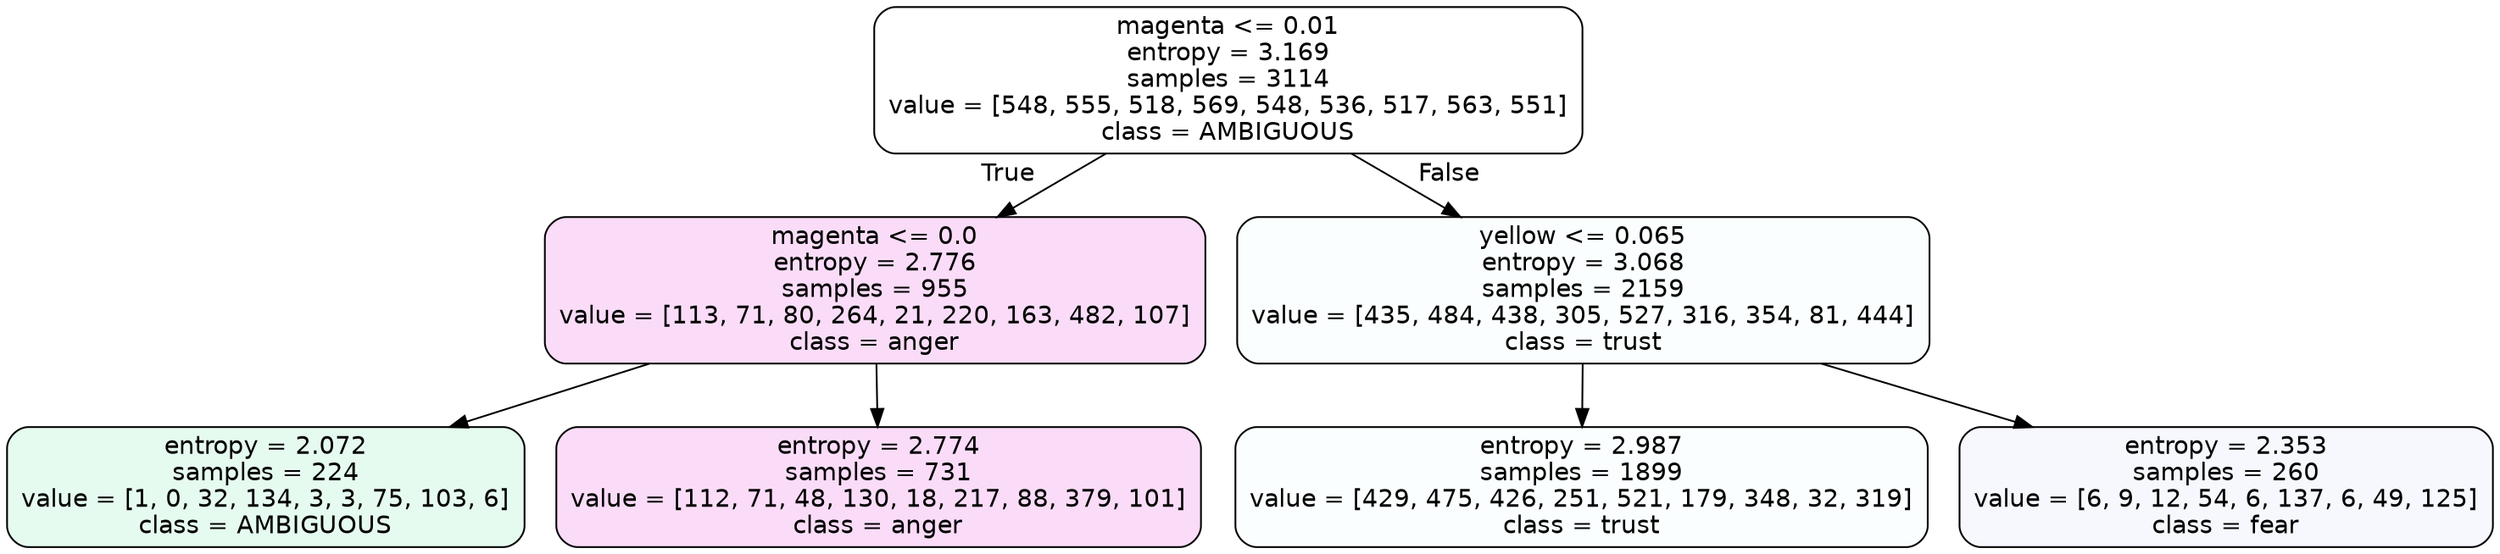 digraph Tree {
node [shape=box, style="filled, rounded", color="black", fontname=helvetica] ;
edge [fontname=helvetica] ;
0 [label="magenta <= 0.01\nentropy = 3.169\nsamples = 3114\nvalue = [548, 555, 518, 569, 548, 536, 517, 563, 551]\nclass = AMBIGUOUS", fillcolor="#39e58100"] ;
1 [label="magenta <= 0.0\nentropy = 2.776\nsamples = 955\nvalue = [113, 71, 80, 264, 21, 220, 163, 482, 107]\nclass = anger", fillcolor="#e539d72c"] ;
0 -> 1 [labeldistance=2.5, labelangle=45, headlabel="True"] ;
2 [label="entropy = 2.072\nsamples = 224\nvalue = [1, 0, 32, 134, 3, 3, 75, 103, 6]\nclass = AMBIGUOUS", fillcolor="#39e5811f"] ;
1 -> 2 ;
3 [label="entropy = 2.774\nsamples = 731\nvalue = [112, 71, 48, 130, 18, 217, 88, 379, 101]\nclass = anger", fillcolor="#e539d72c"] ;
1 -> 3 ;
4 [label="yellow <= 0.065\nentropy = 3.068\nsamples = 2159\nvalue = [435, 484, 438, 305, 527, 316, 354, 81, 444]\nclass = trust", fillcolor="#39d7e504"] ;
0 -> 4 [labeldistance=2.5, labelangle=-45, headlabel="False"] ;
5 [label="entropy = 2.987\nsamples = 1899\nvalue = [429, 475, 426, 251, 521, 179, 348, 32, 319]\nclass = trust", fillcolor="#39d7e505"] ;
4 -> 5 ;
6 [label="entropy = 2.353\nsamples = 260\nvalue = [6, 9, 12, 54, 6, 137, 6, 49, 125]\nclass = fear", fillcolor="#3964e50b"] ;
4 -> 6 ;
}